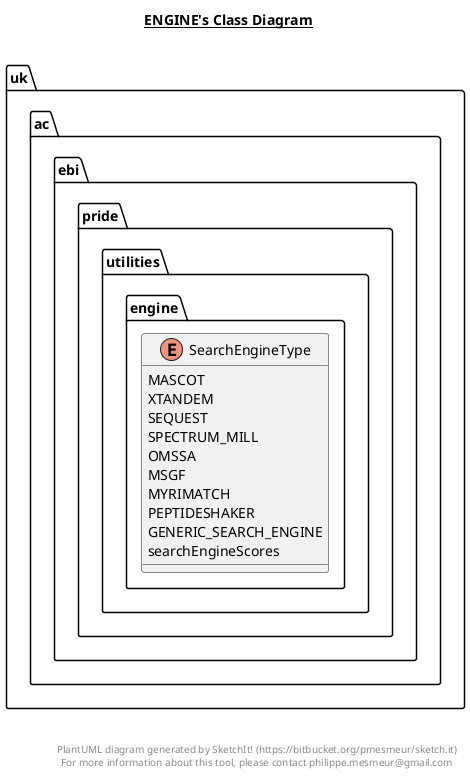 @startuml

title __ENGINE's Class Diagram__\n

  package uk.ac.ebi.pride.utilities.engine {
    enum SearchEngineType {
      MASCOT
      XTANDEM
      SEQUEST
      SPECTRUM_MILL
      OMSSA
      MSGF
      MYRIMATCH
      PEPTIDESHAKER
      GENERIC_SEARCH_ENGINE
      searchEngineScores
    }
  }
  



right footer


PlantUML diagram generated by SketchIt! (https://bitbucket.org/pmesmeur/sketch.it)
For more information about this tool, please contact philippe.mesmeur@gmail.com
endfooter

@enduml
